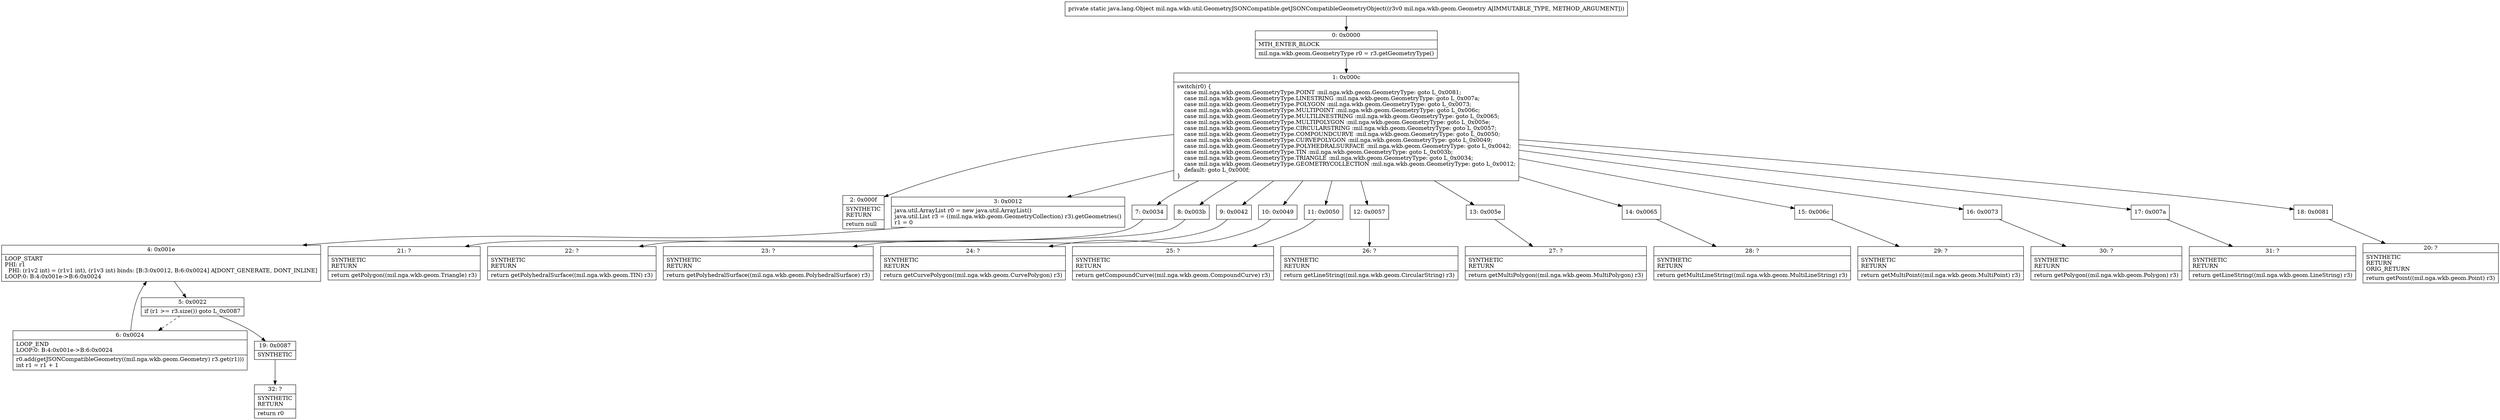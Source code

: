 digraph "CFG formil.nga.wkb.util.GeometryJSONCompatible.getJSONCompatibleGeometryObject(Lmil\/nga\/wkb\/geom\/Geometry;)Ljava\/lang\/Object;" {
Node_0 [shape=record,label="{0\:\ 0x0000|MTH_ENTER_BLOCK\l|mil.nga.wkb.geom.GeometryType r0 = r3.getGeometryType()\l}"];
Node_1 [shape=record,label="{1\:\ 0x000c|switch(r0) \{\l    case mil.nga.wkb.geom.GeometryType.POINT :mil.nga.wkb.geom.GeometryType: goto L_0x0081;\l    case mil.nga.wkb.geom.GeometryType.LINESTRING :mil.nga.wkb.geom.GeometryType: goto L_0x007a;\l    case mil.nga.wkb.geom.GeometryType.POLYGON :mil.nga.wkb.geom.GeometryType: goto L_0x0073;\l    case mil.nga.wkb.geom.GeometryType.MULTIPOINT :mil.nga.wkb.geom.GeometryType: goto L_0x006c;\l    case mil.nga.wkb.geom.GeometryType.MULTILINESTRING :mil.nga.wkb.geom.GeometryType: goto L_0x0065;\l    case mil.nga.wkb.geom.GeometryType.MULTIPOLYGON :mil.nga.wkb.geom.GeometryType: goto L_0x005e;\l    case mil.nga.wkb.geom.GeometryType.CIRCULARSTRING :mil.nga.wkb.geom.GeometryType: goto L_0x0057;\l    case mil.nga.wkb.geom.GeometryType.COMPOUNDCURVE :mil.nga.wkb.geom.GeometryType: goto L_0x0050;\l    case mil.nga.wkb.geom.GeometryType.CURVEPOLYGON :mil.nga.wkb.geom.GeometryType: goto L_0x0049;\l    case mil.nga.wkb.geom.GeometryType.POLYHEDRALSURFACE :mil.nga.wkb.geom.GeometryType: goto L_0x0042;\l    case mil.nga.wkb.geom.GeometryType.TIN :mil.nga.wkb.geom.GeometryType: goto L_0x003b;\l    case mil.nga.wkb.geom.GeometryType.TRIANGLE :mil.nga.wkb.geom.GeometryType: goto L_0x0034;\l    case mil.nga.wkb.geom.GeometryType.GEOMETRYCOLLECTION :mil.nga.wkb.geom.GeometryType: goto L_0x0012;\l    default: goto L_0x000f;\l\}\l}"];
Node_2 [shape=record,label="{2\:\ 0x000f|SYNTHETIC\lRETURN\l|return null\l}"];
Node_3 [shape=record,label="{3\:\ 0x0012|java.util.ArrayList r0 = new java.util.ArrayList()\ljava.util.List r3 = ((mil.nga.wkb.geom.GeometryCollection) r3).getGeometries()\lr1 = 0\l}"];
Node_4 [shape=record,label="{4\:\ 0x001e|LOOP_START\lPHI: r1 \l  PHI: (r1v2 int) = (r1v1 int), (r1v3 int) binds: [B:3:0x0012, B:6:0x0024] A[DONT_GENERATE, DONT_INLINE]\lLOOP:0: B:4:0x001e\-\>B:6:0x0024\l}"];
Node_5 [shape=record,label="{5\:\ 0x0022|if (r1 \>= r3.size()) goto L_0x0087\l}"];
Node_6 [shape=record,label="{6\:\ 0x0024|LOOP_END\lLOOP:0: B:4:0x001e\-\>B:6:0x0024\l|r0.add(getJSONCompatibleGeometry((mil.nga.wkb.geom.Geometry) r3.get(r1)))\lint r1 = r1 + 1\l}"];
Node_7 [shape=record,label="{7\:\ 0x0034}"];
Node_8 [shape=record,label="{8\:\ 0x003b}"];
Node_9 [shape=record,label="{9\:\ 0x0042}"];
Node_10 [shape=record,label="{10\:\ 0x0049}"];
Node_11 [shape=record,label="{11\:\ 0x0050}"];
Node_12 [shape=record,label="{12\:\ 0x0057}"];
Node_13 [shape=record,label="{13\:\ 0x005e}"];
Node_14 [shape=record,label="{14\:\ 0x0065}"];
Node_15 [shape=record,label="{15\:\ 0x006c}"];
Node_16 [shape=record,label="{16\:\ 0x0073}"];
Node_17 [shape=record,label="{17\:\ 0x007a}"];
Node_18 [shape=record,label="{18\:\ 0x0081}"];
Node_19 [shape=record,label="{19\:\ 0x0087|SYNTHETIC\l}"];
Node_20 [shape=record,label="{20\:\ ?|SYNTHETIC\lRETURN\lORIG_RETURN\l|return getPoint((mil.nga.wkb.geom.Point) r3)\l}"];
Node_21 [shape=record,label="{21\:\ ?|SYNTHETIC\lRETURN\l|return getPolygon((mil.nga.wkb.geom.Triangle) r3)\l}"];
Node_22 [shape=record,label="{22\:\ ?|SYNTHETIC\lRETURN\l|return getPolyhedralSurface((mil.nga.wkb.geom.TIN) r3)\l}"];
Node_23 [shape=record,label="{23\:\ ?|SYNTHETIC\lRETURN\l|return getPolyhedralSurface((mil.nga.wkb.geom.PolyhedralSurface) r3)\l}"];
Node_24 [shape=record,label="{24\:\ ?|SYNTHETIC\lRETURN\l|return getCurvePolygon((mil.nga.wkb.geom.CurvePolygon) r3)\l}"];
Node_25 [shape=record,label="{25\:\ ?|SYNTHETIC\lRETURN\l|return getCompoundCurve((mil.nga.wkb.geom.CompoundCurve) r3)\l}"];
Node_26 [shape=record,label="{26\:\ ?|SYNTHETIC\lRETURN\l|return getLineString((mil.nga.wkb.geom.CircularString) r3)\l}"];
Node_27 [shape=record,label="{27\:\ ?|SYNTHETIC\lRETURN\l|return getMultiPolygon((mil.nga.wkb.geom.MultiPolygon) r3)\l}"];
Node_28 [shape=record,label="{28\:\ ?|SYNTHETIC\lRETURN\l|return getMultiLineString((mil.nga.wkb.geom.MultiLineString) r3)\l}"];
Node_29 [shape=record,label="{29\:\ ?|SYNTHETIC\lRETURN\l|return getMultiPoint((mil.nga.wkb.geom.MultiPoint) r3)\l}"];
Node_30 [shape=record,label="{30\:\ ?|SYNTHETIC\lRETURN\l|return getPolygon((mil.nga.wkb.geom.Polygon) r3)\l}"];
Node_31 [shape=record,label="{31\:\ ?|SYNTHETIC\lRETURN\l|return getLineString((mil.nga.wkb.geom.LineString) r3)\l}"];
Node_32 [shape=record,label="{32\:\ ?|SYNTHETIC\lRETURN\l|return r0\l}"];
MethodNode[shape=record,label="{private static java.lang.Object mil.nga.wkb.util.GeometryJSONCompatible.getJSONCompatibleGeometryObject((r3v0 mil.nga.wkb.geom.Geometry A[IMMUTABLE_TYPE, METHOD_ARGUMENT])) }"];
MethodNode -> Node_0;
Node_0 -> Node_1;
Node_1 -> Node_2;
Node_1 -> Node_3;
Node_1 -> Node_7;
Node_1 -> Node_8;
Node_1 -> Node_9;
Node_1 -> Node_10;
Node_1 -> Node_11;
Node_1 -> Node_12;
Node_1 -> Node_13;
Node_1 -> Node_14;
Node_1 -> Node_15;
Node_1 -> Node_16;
Node_1 -> Node_17;
Node_1 -> Node_18;
Node_3 -> Node_4;
Node_4 -> Node_5;
Node_5 -> Node_6[style=dashed];
Node_5 -> Node_19;
Node_6 -> Node_4;
Node_7 -> Node_21;
Node_8 -> Node_22;
Node_9 -> Node_23;
Node_10 -> Node_24;
Node_11 -> Node_25;
Node_12 -> Node_26;
Node_13 -> Node_27;
Node_14 -> Node_28;
Node_15 -> Node_29;
Node_16 -> Node_30;
Node_17 -> Node_31;
Node_18 -> Node_20;
Node_19 -> Node_32;
}

